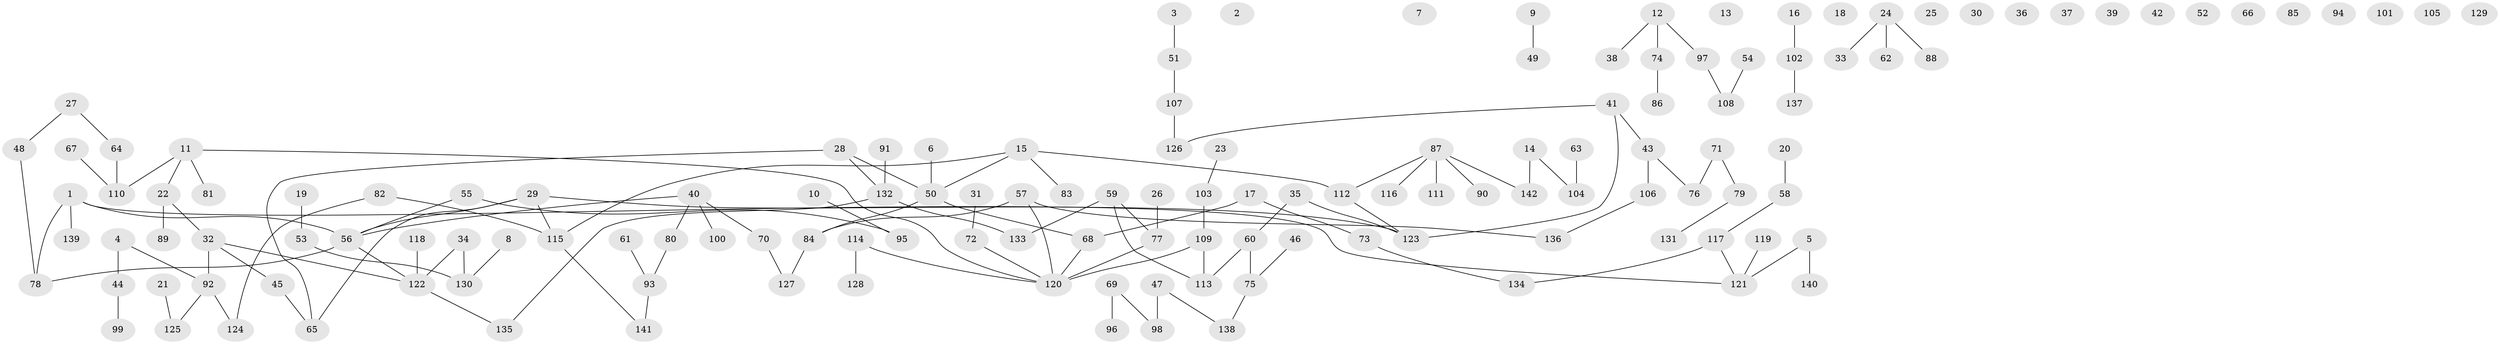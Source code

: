 // Generated by graph-tools (version 1.1) at 2025/39/03/09/25 04:39:38]
// undirected, 142 vertices, 136 edges
graph export_dot {
graph [start="1"]
  node [color=gray90,style=filled];
  1;
  2;
  3;
  4;
  5;
  6;
  7;
  8;
  9;
  10;
  11;
  12;
  13;
  14;
  15;
  16;
  17;
  18;
  19;
  20;
  21;
  22;
  23;
  24;
  25;
  26;
  27;
  28;
  29;
  30;
  31;
  32;
  33;
  34;
  35;
  36;
  37;
  38;
  39;
  40;
  41;
  42;
  43;
  44;
  45;
  46;
  47;
  48;
  49;
  50;
  51;
  52;
  53;
  54;
  55;
  56;
  57;
  58;
  59;
  60;
  61;
  62;
  63;
  64;
  65;
  66;
  67;
  68;
  69;
  70;
  71;
  72;
  73;
  74;
  75;
  76;
  77;
  78;
  79;
  80;
  81;
  82;
  83;
  84;
  85;
  86;
  87;
  88;
  89;
  90;
  91;
  92;
  93;
  94;
  95;
  96;
  97;
  98;
  99;
  100;
  101;
  102;
  103;
  104;
  105;
  106;
  107;
  108;
  109;
  110;
  111;
  112;
  113;
  114;
  115;
  116;
  117;
  118;
  119;
  120;
  121;
  122;
  123;
  124;
  125;
  126;
  127;
  128;
  129;
  130;
  131;
  132;
  133;
  134;
  135;
  136;
  137;
  138;
  139;
  140;
  141;
  142;
  1 -- 56;
  1 -- 78;
  1 -- 121;
  1 -- 139;
  3 -- 51;
  4 -- 44;
  4 -- 92;
  5 -- 121;
  5 -- 140;
  6 -- 50;
  8 -- 130;
  9 -- 49;
  10 -- 95;
  11 -- 22;
  11 -- 81;
  11 -- 110;
  11 -- 120;
  12 -- 38;
  12 -- 74;
  12 -- 97;
  14 -- 104;
  14 -- 142;
  15 -- 50;
  15 -- 83;
  15 -- 112;
  15 -- 115;
  16 -- 102;
  17 -- 68;
  17 -- 73;
  19 -- 53;
  20 -- 58;
  21 -- 125;
  22 -- 32;
  22 -- 89;
  23 -- 103;
  24 -- 33;
  24 -- 62;
  24 -- 88;
  26 -- 77;
  27 -- 48;
  27 -- 64;
  28 -- 50;
  28 -- 65;
  28 -- 132;
  29 -- 56;
  29 -- 65;
  29 -- 115;
  29 -- 123;
  31 -- 72;
  32 -- 45;
  32 -- 92;
  32 -- 122;
  34 -- 122;
  34 -- 130;
  35 -- 60;
  35 -- 123;
  40 -- 56;
  40 -- 70;
  40 -- 80;
  40 -- 100;
  41 -- 43;
  41 -- 123;
  41 -- 126;
  43 -- 76;
  43 -- 106;
  44 -- 99;
  45 -- 65;
  46 -- 75;
  47 -- 98;
  47 -- 138;
  48 -- 78;
  50 -- 68;
  50 -- 84;
  51 -- 107;
  53 -- 130;
  54 -- 108;
  55 -- 56;
  55 -- 95;
  56 -- 78;
  56 -- 122;
  57 -- 84;
  57 -- 120;
  57 -- 136;
  58 -- 117;
  59 -- 77;
  59 -- 113;
  59 -- 133;
  60 -- 75;
  60 -- 113;
  61 -- 93;
  63 -- 104;
  64 -- 110;
  67 -- 110;
  68 -- 120;
  69 -- 96;
  69 -- 98;
  70 -- 127;
  71 -- 76;
  71 -- 79;
  72 -- 120;
  73 -- 134;
  74 -- 86;
  75 -- 138;
  77 -- 120;
  79 -- 131;
  80 -- 93;
  82 -- 115;
  82 -- 124;
  84 -- 127;
  87 -- 90;
  87 -- 111;
  87 -- 112;
  87 -- 116;
  87 -- 142;
  91 -- 132;
  92 -- 124;
  92 -- 125;
  93 -- 141;
  97 -- 108;
  102 -- 137;
  103 -- 109;
  106 -- 136;
  107 -- 126;
  109 -- 113;
  109 -- 120;
  112 -- 123;
  114 -- 120;
  114 -- 128;
  115 -- 141;
  117 -- 121;
  117 -- 134;
  118 -- 122;
  119 -- 121;
  122 -- 135;
  132 -- 133;
  132 -- 135;
}
